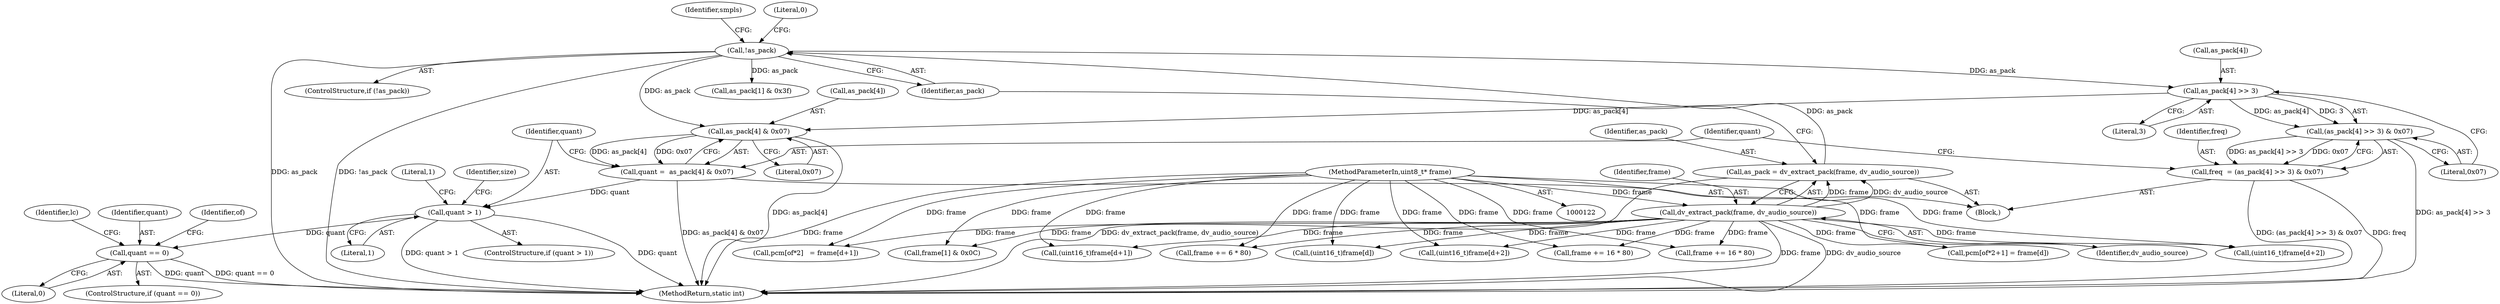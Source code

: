 digraph "0_libav_2d1c0dea5f6b91bec7f5fa53ec050913d851e366@pointer" {
"1000162" [label="(Call,as_pack[4] >> 3)"];
"1000148" [label="(Call,!as_pack)"];
"1000142" [label="(Call,as_pack = dv_extract_pack(frame, dv_audio_source))"];
"1000144" [label="(Call,dv_extract_pack(frame, dv_audio_source))"];
"1000123" [label="(MethodParameterIn,uint8_t* frame)"];
"1000161" [label="(Call,(as_pack[4] >> 3) & 0x07)"];
"1000159" [label="(Call,freq  = (as_pack[4] >> 3) & 0x07)"];
"1000170" [label="(Call,as_pack[4] & 0x07)"];
"1000168" [label="(Call,quant =  as_pack[4] & 0x07)"];
"1000176" [label="(Call,quant > 1)"];
"1000279" [label="(Call,quant == 0)"];
"1000284" [label="(Identifier,of)"];
"1000159" [label="(Call,freq  = (as_pack[4] >> 3) & 0x07)"];
"1000170" [label="(Call,as_pack[4] & 0x07)"];
"1000177" [label="(Identifier,quant)"];
"1000166" [label="(Literal,3)"];
"1000251" [label="(Call,frame += 6 * 80)"];
"1000162" [label="(Call,as_pack[4] >> 3)"];
"1000142" [label="(Call,as_pack = dv_extract_pack(frame, dv_audio_source))"];
"1000178" [label="(Literal,1)"];
"1000174" [label="(Literal,0x07)"];
"1000320" [label="(Call,pcm[of*2+1] = frame[d])"];
"1000169" [label="(Identifier,quant)"];
"1000210" [label="(Call,frame[1] & 0x0C)"];
"1000153" [label="(Identifier,smpls)"];
"1000392" [label="(Call,(uint16_t)frame[d+2])"];
"1000163" [label="(Call,as_pack[4])"];
"1000151" [label="(Literal,0)"];
"1000364" [label="(Call,(uint16_t)frame[d])"];
"1000181" [label="(Literal,1)"];
"1000147" [label="(ControlStructure,if (!as_pack))"];
"1000521" [label="(MethodReturn,static int)"];
"1000361" [label="(Identifier,lc)"];
"1000281" [label="(Literal,0)"];
"1000278" [label="(ControlStructure,if (quant == 0))"];
"1000175" [label="(ControlStructure,if (quant > 1))"];
"1000123" [label="(MethodParameterIn,uint8_t* frame)"];
"1000126" [label="(Block,)"];
"1000160" [label="(Identifier,freq)"];
"1000280" [label="(Identifier,quant)"];
"1000154" [label="(Call,as_pack[1] & 0x3f)"];
"1000516" [label="(Call,frame += 16 * 80)"];
"1000161" [label="(Call,(as_pack[4] >> 3) & 0x07)"];
"1000279" [label="(Call,quant == 0)"];
"1000176" [label="(Call,quant > 1)"];
"1000309" [label="(Call,pcm[of*2]   = frame[d+1])"];
"1000149" [label="(Identifier,as_pack)"];
"1000145" [label="(Identifier,frame)"];
"1000383" [label="(Call,(uint16_t)frame[d+1])"];
"1000371" [label="(Call,(uint16_t)frame[d+2])"];
"1000143" [label="(Identifier,as_pack)"];
"1000183" [label="(Identifier,size)"];
"1000144" [label="(Call,dv_extract_pack(frame, dv_audio_source))"];
"1000511" [label="(Call,frame += 16 * 80)"];
"1000146" [label="(Identifier,dv_audio_source)"];
"1000167" [label="(Literal,0x07)"];
"1000168" [label="(Call,quant =  as_pack[4] & 0x07)"];
"1000148" [label="(Call,!as_pack)"];
"1000171" [label="(Call,as_pack[4])"];
"1000162" -> "1000161"  [label="AST: "];
"1000162" -> "1000166"  [label="CFG: "];
"1000163" -> "1000162"  [label="AST: "];
"1000166" -> "1000162"  [label="AST: "];
"1000167" -> "1000162"  [label="CFG: "];
"1000162" -> "1000161"  [label="DDG: as_pack[4]"];
"1000162" -> "1000161"  [label="DDG: 3"];
"1000148" -> "1000162"  [label="DDG: as_pack"];
"1000162" -> "1000170"  [label="DDG: as_pack[4]"];
"1000148" -> "1000147"  [label="AST: "];
"1000148" -> "1000149"  [label="CFG: "];
"1000149" -> "1000148"  [label="AST: "];
"1000151" -> "1000148"  [label="CFG: "];
"1000153" -> "1000148"  [label="CFG: "];
"1000148" -> "1000521"  [label="DDG: as_pack"];
"1000148" -> "1000521"  [label="DDG: !as_pack"];
"1000142" -> "1000148"  [label="DDG: as_pack"];
"1000148" -> "1000154"  [label="DDG: as_pack"];
"1000148" -> "1000170"  [label="DDG: as_pack"];
"1000142" -> "1000126"  [label="AST: "];
"1000142" -> "1000144"  [label="CFG: "];
"1000143" -> "1000142"  [label="AST: "];
"1000144" -> "1000142"  [label="AST: "];
"1000149" -> "1000142"  [label="CFG: "];
"1000142" -> "1000521"  [label="DDG: dv_extract_pack(frame, dv_audio_source)"];
"1000144" -> "1000142"  [label="DDG: frame"];
"1000144" -> "1000142"  [label="DDG: dv_audio_source"];
"1000144" -> "1000146"  [label="CFG: "];
"1000145" -> "1000144"  [label="AST: "];
"1000146" -> "1000144"  [label="AST: "];
"1000144" -> "1000521"  [label="DDG: frame"];
"1000144" -> "1000521"  [label="DDG: dv_audio_source"];
"1000123" -> "1000144"  [label="DDG: frame"];
"1000144" -> "1000210"  [label="DDG: frame"];
"1000144" -> "1000251"  [label="DDG: frame"];
"1000144" -> "1000309"  [label="DDG: frame"];
"1000144" -> "1000320"  [label="DDG: frame"];
"1000144" -> "1000364"  [label="DDG: frame"];
"1000144" -> "1000371"  [label="DDG: frame"];
"1000144" -> "1000383"  [label="DDG: frame"];
"1000144" -> "1000392"  [label="DDG: frame"];
"1000144" -> "1000511"  [label="DDG: frame"];
"1000144" -> "1000516"  [label="DDG: frame"];
"1000123" -> "1000122"  [label="AST: "];
"1000123" -> "1000521"  [label="DDG: frame"];
"1000123" -> "1000210"  [label="DDG: frame"];
"1000123" -> "1000251"  [label="DDG: frame"];
"1000123" -> "1000309"  [label="DDG: frame"];
"1000123" -> "1000320"  [label="DDG: frame"];
"1000123" -> "1000364"  [label="DDG: frame"];
"1000123" -> "1000371"  [label="DDG: frame"];
"1000123" -> "1000383"  [label="DDG: frame"];
"1000123" -> "1000392"  [label="DDG: frame"];
"1000123" -> "1000511"  [label="DDG: frame"];
"1000123" -> "1000516"  [label="DDG: frame"];
"1000161" -> "1000159"  [label="AST: "];
"1000161" -> "1000167"  [label="CFG: "];
"1000167" -> "1000161"  [label="AST: "];
"1000159" -> "1000161"  [label="CFG: "];
"1000161" -> "1000521"  [label="DDG: as_pack[4] >> 3"];
"1000161" -> "1000159"  [label="DDG: as_pack[4] >> 3"];
"1000161" -> "1000159"  [label="DDG: 0x07"];
"1000159" -> "1000126"  [label="AST: "];
"1000160" -> "1000159"  [label="AST: "];
"1000169" -> "1000159"  [label="CFG: "];
"1000159" -> "1000521"  [label="DDG: freq"];
"1000159" -> "1000521"  [label="DDG: (as_pack[4] >> 3) & 0x07"];
"1000170" -> "1000168"  [label="AST: "];
"1000170" -> "1000174"  [label="CFG: "];
"1000171" -> "1000170"  [label="AST: "];
"1000174" -> "1000170"  [label="AST: "];
"1000168" -> "1000170"  [label="CFG: "];
"1000170" -> "1000521"  [label="DDG: as_pack[4]"];
"1000170" -> "1000168"  [label="DDG: as_pack[4]"];
"1000170" -> "1000168"  [label="DDG: 0x07"];
"1000168" -> "1000126"  [label="AST: "];
"1000169" -> "1000168"  [label="AST: "];
"1000177" -> "1000168"  [label="CFG: "];
"1000168" -> "1000521"  [label="DDG: as_pack[4] & 0x07"];
"1000168" -> "1000176"  [label="DDG: quant"];
"1000176" -> "1000175"  [label="AST: "];
"1000176" -> "1000178"  [label="CFG: "];
"1000177" -> "1000176"  [label="AST: "];
"1000178" -> "1000176"  [label="AST: "];
"1000181" -> "1000176"  [label="CFG: "];
"1000183" -> "1000176"  [label="CFG: "];
"1000176" -> "1000521"  [label="DDG: quant > 1"];
"1000176" -> "1000521"  [label="DDG: quant"];
"1000176" -> "1000279"  [label="DDG: quant"];
"1000279" -> "1000278"  [label="AST: "];
"1000279" -> "1000281"  [label="CFG: "];
"1000280" -> "1000279"  [label="AST: "];
"1000281" -> "1000279"  [label="AST: "];
"1000284" -> "1000279"  [label="CFG: "];
"1000361" -> "1000279"  [label="CFG: "];
"1000279" -> "1000521"  [label="DDG: quant"];
"1000279" -> "1000521"  [label="DDG: quant == 0"];
}
